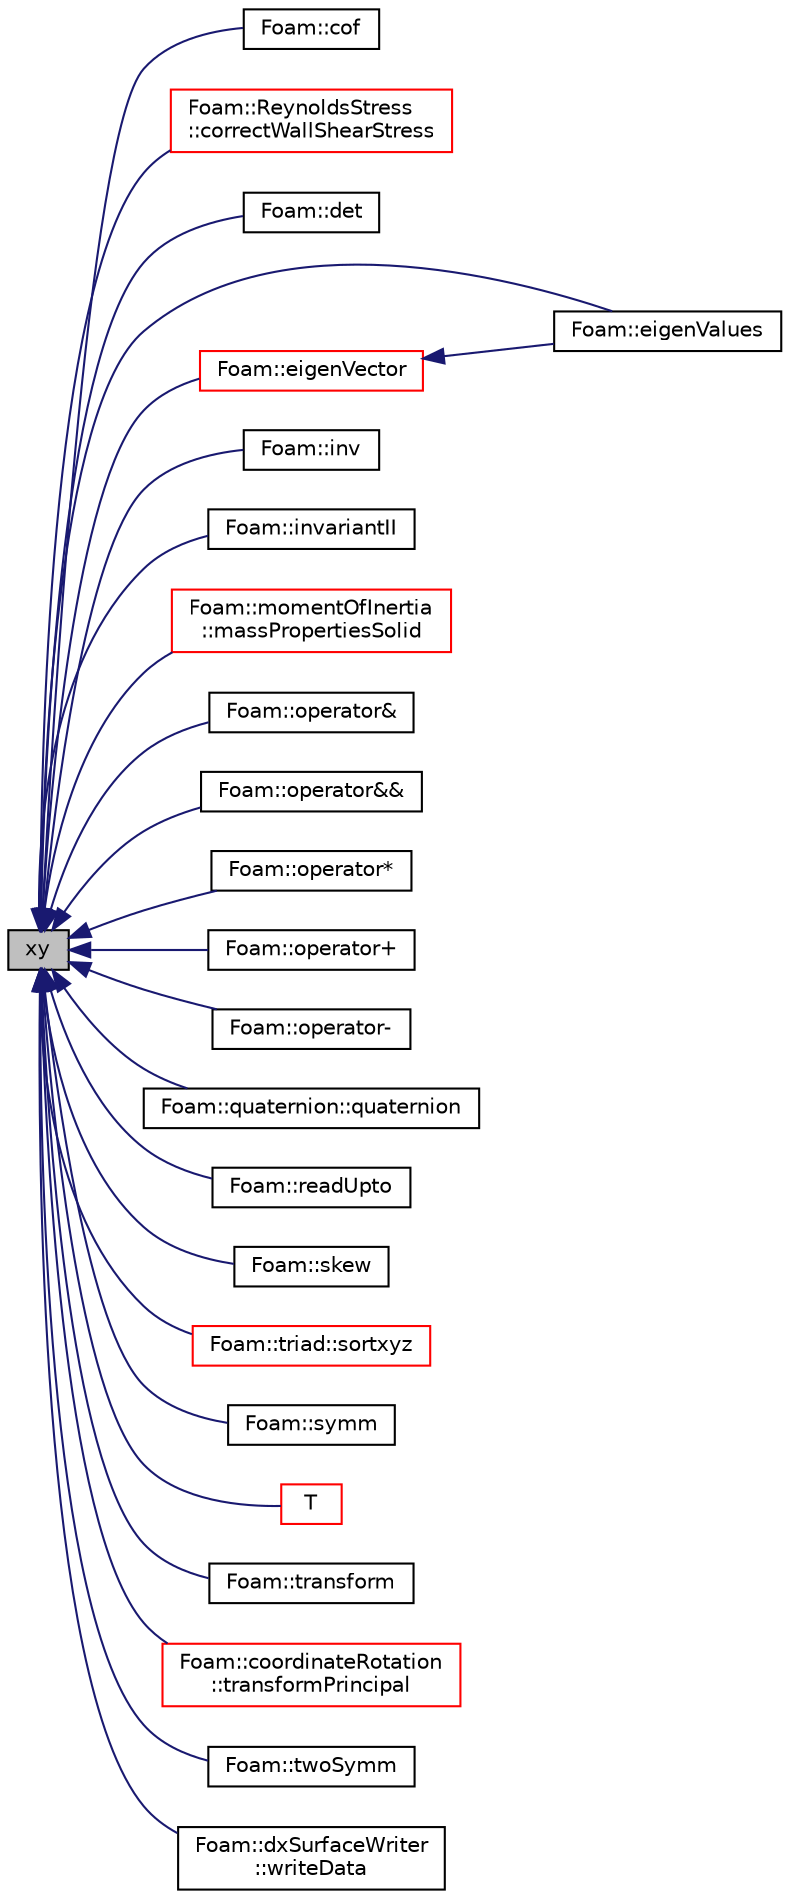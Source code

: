 digraph "xy"
{
  bgcolor="transparent";
  edge [fontname="Helvetica",fontsize="10",labelfontname="Helvetica",labelfontsize="10"];
  node [fontname="Helvetica",fontsize="10",shape=record];
  rankdir="LR";
  Node1 [label="xy",height=0.2,width=0.4,color="black", fillcolor="grey75", style="filled", fontcolor="black"];
  Node1 -> Node2 [dir="back",color="midnightblue",fontsize="10",style="solid",fontname="Helvetica"];
  Node2 [label="Foam::cof",height=0.2,width=0.4,color="black",URL="$a10742.html#ad125526a422e2bd9c6e5c5f4a317af26",tooltip="Return the cofactor tensor of a tensor. "];
  Node1 -> Node3 [dir="back",color="midnightblue",fontsize="10",style="solid",fontname="Helvetica"];
  Node3 [label="Foam::ReynoldsStress\l::correctWallShearStress",height=0.2,width=0.4,color="red",URL="$a02197.html#a84f52e1173745a74731fffb5bade909d"];
  Node1 -> Node4 [dir="back",color="midnightblue",fontsize="10",style="solid",fontname="Helvetica"];
  Node4 [label="Foam::det",height=0.2,width=0.4,color="black",URL="$a10742.html#a1d843934098e732c7ab3f36774a0abc9",tooltip="Return the determinant of a tensor. "];
  Node1 -> Node5 [dir="back",color="midnightblue",fontsize="10",style="solid",fontname="Helvetica"];
  Node5 [label="Foam::eigenValues",height=0.2,width=0.4,color="black",URL="$a10742.html#a439ae805cc773abe7c94178cce4f5ba3"];
  Node1 -> Node6 [dir="back",color="midnightblue",fontsize="10",style="solid",fontname="Helvetica"];
  Node6 [label="Foam::eigenVector",height=0.2,width=0.4,color="red",URL="$a10742.html#aed8ccde72af25f41d76277dffa26abad"];
  Node6 -> Node5 [dir="back",color="midnightblue",fontsize="10",style="solid",fontname="Helvetica"];
  Node1 -> Node7 [dir="back",color="midnightblue",fontsize="10",style="solid",fontname="Helvetica"];
  Node7 [label="Foam::inv",height=0.2,width=0.4,color="black",URL="$a10742.html#a185b4212d0617ccfaa1efdff22eadf64",tooltip="Return the inverse of a tensor given the determinant. "];
  Node1 -> Node8 [dir="back",color="midnightblue",fontsize="10",style="solid",fontname="Helvetica"];
  Node8 [label="Foam::invariantII",height=0.2,width=0.4,color="black",URL="$a10742.html#a98d83dc4e3c2ffaf3b1d62c5802a0c4d",tooltip="Return the 2nd invariant of a tensor. "];
  Node1 -> Node9 [dir="back",color="midnightblue",fontsize="10",style="solid",fontname="Helvetica"];
  Node9 [label="Foam::momentOfInertia\l::massPropertiesSolid",height=0.2,width=0.4,color="red",URL="$a01528.html#ac948fad3ba413d57d196458b12848db1"];
  Node1 -> Node10 [dir="back",color="midnightblue",fontsize="10",style="solid",fontname="Helvetica"];
  Node10 [label="Foam::operator&",height=0.2,width=0.4,color="black",URL="$a10742.html#a52c4fbc41e8b1403cb438a86b82793fa",tooltip="Inner-product between a diagonal tensor and a tensor. "];
  Node1 -> Node11 [dir="back",color="midnightblue",fontsize="10",style="solid",fontname="Helvetica"];
  Node11 [label="Foam::operator&&",height=0.2,width=0.4,color="black",URL="$a10742.html#a0ee00026139fbccfa393a13788960b75",tooltip="Double-dot-product between a symmetric tensor and a tensor. "];
  Node1 -> Node12 [dir="back",color="midnightblue",fontsize="10",style="solid",fontname="Helvetica"];
  Node12 [label="Foam::operator*",height=0.2,width=0.4,color="black",URL="$a10742.html#ae4615a8d82aecb3063f81a744ac0667a"];
  Node1 -> Node13 [dir="back",color="midnightblue",fontsize="10",style="solid",fontname="Helvetica"];
  Node13 [label="Foam::operator+",height=0.2,width=0.4,color="black",URL="$a10742.html#afd3ddb9840be2a7ca902615359e3283e"];
  Node1 -> Node14 [dir="back",color="midnightblue",fontsize="10",style="solid",fontname="Helvetica"];
  Node14 [label="Foam::operator-",height=0.2,width=0.4,color="black",URL="$a10742.html#a2c7fb7bc3807efdfd0a5456730bc84fc"];
  Node1 -> Node15 [dir="back",color="midnightblue",fontsize="10",style="solid",fontname="Helvetica"];
  Node15 [label="Foam::quaternion::quaternion",height=0.2,width=0.4,color="black",URL="$a02058.html#ac16a816cff3e72c4375a6602b025d5ed",tooltip="Construct a quaternion from a rotation tensor. "];
  Node1 -> Node16 [dir="back",color="midnightblue",fontsize="10",style="solid",fontname="Helvetica"];
  Node16 [label="Foam::readUpto",height=0.2,width=0.4,color="black",URL="$a10742.html#adebc6d49ebf4c5b9e97e0e2f96d4c493"];
  Node1 -> Node17 [dir="back",color="midnightblue",fontsize="10",style="solid",fontname="Helvetica"];
  Node17 [label="Foam::skew",height=0.2,width=0.4,color="black",URL="$a10742.html#a8d07a2155a82c401a120a0f2ae2d1440",tooltip="Return the skew-symmetric part of a tensor. "];
  Node1 -> Node18 [dir="back",color="midnightblue",fontsize="10",style="solid",fontname="Helvetica"];
  Node18 [label="Foam::triad::sortxyz",height=0.2,width=0.4,color="red",URL="$a02684.html#a484a8acdc9d2a8026bfdb1863f55544a",tooltip="Sort the axes such that they are closest to the x, y and z axes. "];
  Node1 -> Node19 [dir="back",color="midnightblue",fontsize="10",style="solid",fontname="Helvetica"];
  Node19 [label="Foam::symm",height=0.2,width=0.4,color="black",URL="$a10742.html#a247f64ca032aa6fa7a54701f5785db53",tooltip="Return the symmetric part of a tensor. "];
  Node1 -> Node20 [dir="back",color="midnightblue",fontsize="10",style="solid",fontname="Helvetica"];
  Node20 [label="T",height=0.2,width=0.4,color="red",URL="$a02571.html#acb64fa59a8bd0a9ca4e1ba42c7387263",tooltip="Transpose. "];
  Node1 -> Node21 [dir="back",color="midnightblue",fontsize="10",style="solid",fontname="Helvetica"];
  Node21 [label="Foam::transform",height=0.2,width=0.4,color="black",URL="$a10742.html#a2398526b38a4e70fd5c67cbfd9139fc0"];
  Node1 -> Node22 [dir="back",color="midnightblue",fontsize="10",style="solid",fontname="Helvetica"];
  Node22 [label="Foam::coordinateRotation\l::transformPrincipal",height=0.2,width=0.4,color="red",URL="$a00406.html#a241ca7c5ec67a9cd7c100e28024c3e0d",tooltip="Transform principal. "];
  Node1 -> Node23 [dir="back",color="midnightblue",fontsize="10",style="solid",fontname="Helvetica"];
  Node23 [label="Foam::twoSymm",height=0.2,width=0.4,color="black",URL="$a10742.html#a1f61956bd0d628e84789584e7564ac59",tooltip="Return twice the symmetric part of a tensor. "];
  Node1 -> Node24 [dir="back",color="midnightblue",fontsize="10",style="solid",fontname="Helvetica"];
  Node24 [label="Foam::dxSurfaceWriter\l::writeData",height=0.2,width=0.4,color="black",URL="$a00594.html#af3b96bf02d1b0925c325805a3b29ccfa"];
}
